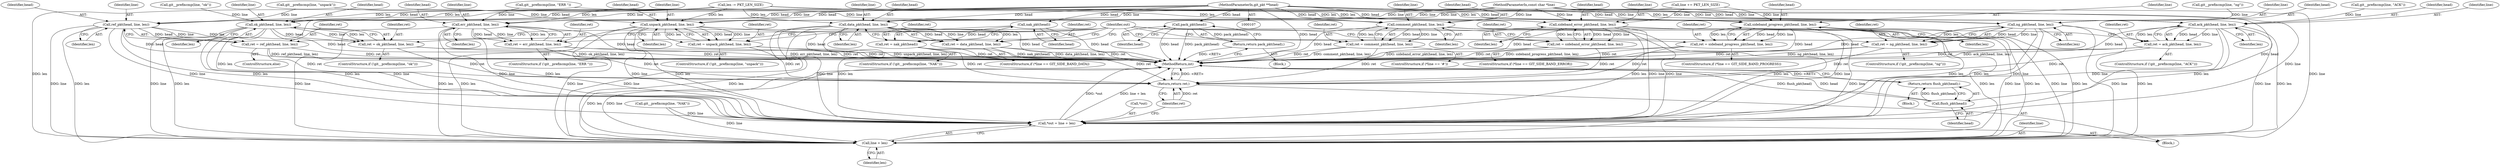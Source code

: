 digraph "0_libgit2_2fdef641fd0dd2828bd948234ae86de75221a11a@pointer" {
"1000108" [label="(MethodParameterIn,git_pkt **head)"];
"1000150" [label="(Call,pack_pkt(head))"];
"1000149" [label="(Return,return pack_pkt(head);)"];
"1000206" [label="(Call,flush_pkt(head))"];
"1000205" [label="(Return,return flush_pkt(head);)"];
"1000218" [label="(Call,data_pkt(head, line, len))"];
"1000216" [label="(Call,ret = data_pkt(head, line, len))"];
"1000341" [label="(Return,return ret;)"];
"1000335" [label="(Call,*out = line + len)"];
"1000338" [label="(Call,line + len)"];
"1000230" [label="(Call,sideband_progress_pkt(head, line, len))"];
"1000228" [label="(Call,ret = sideband_progress_pkt(head, line, len))"];
"1000242" [label="(Call,sideband_error_pkt(head, line, len))"];
"1000240" [label="(Call,ret = sideband_error_pkt(head, line, len))"];
"1000254" [label="(Call,ack_pkt(head, line, len))"];
"1000252" [label="(Call,ret = ack_pkt(head, line, len))"];
"1000266" [label="(Call,nak_pkt(head))"];
"1000264" [label="(Call,ret = nak_pkt(head))"];
"1000276" [label="(Call,err_pkt(head, line, len))"];
"1000274" [label="(Call,ret = err_pkt(head, line, len))"];
"1000288" [label="(Call,comment_pkt(head, line, len))"];
"1000286" [label="(Call,ret = comment_pkt(head, line, len))"];
"1000300" [label="(Call,ok_pkt(head, line, len))"];
"1000298" [label="(Call,ret = ok_pkt(head, line, len))"];
"1000312" [label="(Call,ng_pkt(head, line, len))"];
"1000310" [label="(Call,ret = ng_pkt(head, line, len))"];
"1000324" [label="(Call,unpack_pkt(head, line, len))"];
"1000322" [label="(Call,ret = unpack_pkt(head, line, len))"];
"1000331" [label="(Call,ref_pkt(head, line, len))"];
"1000329" [label="(Call,ret = ref_pkt(head, line, len))"];
"1000241" [label="(Identifier,ret)"];
"1000275" [label="(Identifier,ret)"];
"1000279" [label="(Identifier,len)"];
"1000277" [label="(Identifier,head)"];
"1000252" [label="(Call,ret = ack_pkt(head, line, len))"];
"1000264" [label="(Call,ret = nak_pkt(head))"];
"1000257" [label="(Identifier,len)"];
"1000335" [label="(Call,*out = line + len)"];
"1000302" [label="(Identifier,line)"];
"1000233" [label="(Identifier,len)"];
"1000301" [label="(Identifier,head)"];
"1000332" [label="(Identifier,head)"];
"1000298" [label="(Call,ret = ok_pkt(head, line, len))"];
"1000312" [label="(Call,ng_pkt(head, line, len))"];
"1000109" [label="(MethodParameterIn,const char *line)"];
"1000325" [label="(Identifier,head)"];
"1000322" [label="(Call,ret = unpack_pkt(head, line, len))"];
"1000339" [label="(Identifier,line)"];
"1000299" [label="(Identifier,ret)"];
"1000330" [label="(Identifier,ret)"];
"1000336" [label="(Call,*out)"];
"1000265" [label="(Identifier,ret)"];
"1000329" [label="(Call,ret = ref_pkt(head, line, len))"];
"1000324" [label="(Call,unpack_pkt(head, line, len))"];
"1000286" [label="(Call,ret = comment_pkt(head, line, len))"];
"1000253" [label="(Identifier,ret)"];
"1000333" [label="(Identifier,line)"];
"1000230" [label="(Call,sideband_progress_pkt(head, line, len))"];
"1000261" [label="(Call,git__prefixcmp(line, \"NAK\"))"];
"1000217" [label="(Identifier,ret)"];
"1000327" [label="(Identifier,len)"];
"1000341" [label="(Return,return ret;)"];
"1000229" [label="(Identifier,ret)"];
"1000259" [label="(ControlStructure,if (!git__prefixcmp(line, \"NAK\")))"];
"1000235" [label="(ControlStructure,if (*line == GIT_SIDE_BAND_ERROR))"];
"1000323" [label="(Identifier,ret)"];
"1000245" [label="(Identifier,len)"];
"1000242" [label="(Call,sideband_error_pkt(head, line, len))"];
"1000326" [label="(Identifier,line)"];
"1000228" [label="(Call,ret = sideband_progress_pkt(head, line, len))"];
"1000300" [label="(Call,ok_pkt(head, line, len))"];
"1000287" [label="(Identifier,ret)"];
"1000303" [label="(Identifier,len)"];
"1000232" [label="(Identifier,line)"];
"1000334" [label="(Identifier,len)"];
"1000305" [label="(ControlStructure,if (!git__prefixcmp(line, \"ng\")))"];
"1000216" [label="(Call,ret = data_pkt(head, line, len))"];
"1000151" [label="(Identifier,head)"];
"1000143" [label="(Block,)"];
"1000267" [label="(Identifier,head)"];
"1000254" [label="(Call,ack_pkt(head, line, len))"];
"1000291" [label="(Identifier,len)"];
"1000200" [label="(Block,)"];
"1000343" [label="(MethodReturn,int)"];
"1000342" [label="(Identifier,ret)"];
"1000314" [label="(Identifier,line)"];
"1000337" [label="(Identifier,out)"];
"1000269" [label="(ControlStructure,if (!git__prefixcmp(line, \"ERR \")))"];
"1000266" [label="(Call,nak_pkt(head))"];
"1000211" [label="(ControlStructure,if (*line == GIT_SIDE_BAND_DATA))"];
"1000240" [label="(Call,ret = sideband_error_pkt(head, line, len))"];
"1000315" [label="(Identifier,len)"];
"1000108" [label="(MethodParameterIn,git_pkt **head)"];
"1000244" [label="(Identifier,line)"];
"1000290" [label="(Identifier,line)"];
"1000112" [label="(Block,)"];
"1000271" [label="(Call,git__prefixcmp(line, \"ERR \"))"];
"1000149" [label="(Return,return pack_pkt(head);)"];
"1000293" [label="(ControlStructure,if (!git__prefixcmp(line, \"ok\")))"];
"1000223" [label="(ControlStructure,if (*line == GIT_SIDE_BAND_PROGRESS))"];
"1000207" [label="(Identifier,head)"];
"1000276" [label="(Call,err_pkt(head, line, len))"];
"1000255" [label="(Identifier,head)"];
"1000288" [label="(Call,comment_pkt(head, line, len))"];
"1000338" [label="(Call,line + len)"];
"1000289" [label="(Identifier,head)"];
"1000220" [label="(Identifier,line)"];
"1000150" [label="(Call,pack_pkt(head))"];
"1000218" [label="(Call,data_pkt(head, line, len))"];
"1000313" [label="(Identifier,head)"];
"1000295" [label="(Call,git__prefixcmp(line, \"ok\"))"];
"1000247" [label="(ControlStructure,if (!git__prefixcmp(line, \"ACK\")))"];
"1000256" [label="(Identifier,line)"];
"1000219" [label="(Identifier,head)"];
"1000311" [label="(Identifier,ret)"];
"1000178" [label="(Call,line += PKT_LEN_SIZE)"];
"1000281" [label="(ControlStructure,if (*line == '#'))"];
"1000205" [label="(Return,return flush_pkt(head);)"];
"1000328" [label="(ControlStructure,else)"];
"1000249" [label="(Call,git__prefixcmp(line, \"ACK\"))"];
"1000221" [label="(Identifier,len)"];
"1000231" [label="(Identifier,head)"];
"1000206" [label="(Call,flush_pkt(head))"];
"1000331" [label="(Call,ref_pkt(head, line, len))"];
"1000319" [label="(Call,git__prefixcmp(line, \"unpack\"))"];
"1000243" [label="(Identifier,head)"];
"1000340" [label="(Identifier,len)"];
"1000317" [label="(ControlStructure,if (!git__prefixcmp(line, \"unpack\")))"];
"1000208" [label="(Call,len -= PKT_LEN_SIZE)"];
"1000278" [label="(Identifier,line)"];
"1000307" [label="(Call,git__prefixcmp(line, \"ng\"))"];
"1000274" [label="(Call,ret = err_pkt(head, line, len))"];
"1000310" [label="(Call,ret = ng_pkt(head, line, len))"];
"1000108" -> "1000107"  [label="AST: "];
"1000108" -> "1000343"  [label="DDG: head"];
"1000108" -> "1000150"  [label="DDG: head"];
"1000108" -> "1000206"  [label="DDG: head"];
"1000108" -> "1000218"  [label="DDG: head"];
"1000108" -> "1000230"  [label="DDG: head"];
"1000108" -> "1000242"  [label="DDG: head"];
"1000108" -> "1000254"  [label="DDG: head"];
"1000108" -> "1000266"  [label="DDG: head"];
"1000108" -> "1000276"  [label="DDG: head"];
"1000108" -> "1000288"  [label="DDG: head"];
"1000108" -> "1000300"  [label="DDG: head"];
"1000108" -> "1000312"  [label="DDG: head"];
"1000108" -> "1000324"  [label="DDG: head"];
"1000108" -> "1000331"  [label="DDG: head"];
"1000150" -> "1000149"  [label="AST: "];
"1000150" -> "1000151"  [label="CFG: "];
"1000151" -> "1000150"  [label="AST: "];
"1000149" -> "1000150"  [label="CFG: "];
"1000150" -> "1000343"  [label="DDG: head"];
"1000150" -> "1000343"  [label="DDG: pack_pkt(head)"];
"1000150" -> "1000149"  [label="DDG: pack_pkt(head)"];
"1000149" -> "1000143"  [label="AST: "];
"1000343" -> "1000149"  [label="CFG: "];
"1000149" -> "1000343"  [label="DDG: <RET>"];
"1000206" -> "1000205"  [label="AST: "];
"1000206" -> "1000207"  [label="CFG: "];
"1000207" -> "1000206"  [label="AST: "];
"1000205" -> "1000206"  [label="CFG: "];
"1000206" -> "1000343"  [label="DDG: flush_pkt(head)"];
"1000206" -> "1000343"  [label="DDG: head"];
"1000206" -> "1000205"  [label="DDG: flush_pkt(head)"];
"1000205" -> "1000200"  [label="AST: "];
"1000343" -> "1000205"  [label="CFG: "];
"1000205" -> "1000343"  [label="DDG: <RET>"];
"1000218" -> "1000216"  [label="AST: "];
"1000218" -> "1000221"  [label="CFG: "];
"1000219" -> "1000218"  [label="AST: "];
"1000220" -> "1000218"  [label="AST: "];
"1000221" -> "1000218"  [label="AST: "];
"1000216" -> "1000218"  [label="CFG: "];
"1000218" -> "1000343"  [label="DDG: head"];
"1000218" -> "1000216"  [label="DDG: head"];
"1000218" -> "1000216"  [label="DDG: line"];
"1000218" -> "1000216"  [label="DDG: len"];
"1000178" -> "1000218"  [label="DDG: line"];
"1000109" -> "1000218"  [label="DDG: line"];
"1000208" -> "1000218"  [label="DDG: len"];
"1000218" -> "1000335"  [label="DDG: line"];
"1000218" -> "1000335"  [label="DDG: len"];
"1000218" -> "1000338"  [label="DDG: line"];
"1000218" -> "1000338"  [label="DDG: len"];
"1000216" -> "1000211"  [label="AST: "];
"1000217" -> "1000216"  [label="AST: "];
"1000337" -> "1000216"  [label="CFG: "];
"1000216" -> "1000343"  [label="DDG: ret"];
"1000216" -> "1000343"  [label="DDG: data_pkt(head, line, len)"];
"1000216" -> "1000341"  [label="DDG: ret"];
"1000341" -> "1000112"  [label="AST: "];
"1000341" -> "1000342"  [label="CFG: "];
"1000342" -> "1000341"  [label="AST: "];
"1000343" -> "1000341"  [label="CFG: "];
"1000341" -> "1000343"  [label="DDG: <RET>"];
"1000342" -> "1000341"  [label="DDG: ret"];
"1000274" -> "1000341"  [label="DDG: ret"];
"1000252" -> "1000341"  [label="DDG: ret"];
"1000286" -> "1000341"  [label="DDG: ret"];
"1000298" -> "1000341"  [label="DDG: ret"];
"1000264" -> "1000341"  [label="DDG: ret"];
"1000228" -> "1000341"  [label="DDG: ret"];
"1000329" -> "1000341"  [label="DDG: ret"];
"1000322" -> "1000341"  [label="DDG: ret"];
"1000240" -> "1000341"  [label="DDG: ret"];
"1000310" -> "1000341"  [label="DDG: ret"];
"1000335" -> "1000112"  [label="AST: "];
"1000335" -> "1000338"  [label="CFG: "];
"1000336" -> "1000335"  [label="AST: "];
"1000338" -> "1000335"  [label="AST: "];
"1000342" -> "1000335"  [label="CFG: "];
"1000335" -> "1000343"  [label="DDG: *out"];
"1000335" -> "1000343"  [label="DDG: line + len"];
"1000324" -> "1000335"  [label="DDG: line"];
"1000324" -> "1000335"  [label="DDG: len"];
"1000331" -> "1000335"  [label="DDG: line"];
"1000331" -> "1000335"  [label="DDG: len"];
"1000288" -> "1000335"  [label="DDG: line"];
"1000288" -> "1000335"  [label="DDG: len"];
"1000261" -> "1000335"  [label="DDG: line"];
"1000230" -> "1000335"  [label="DDG: line"];
"1000230" -> "1000335"  [label="DDG: len"];
"1000242" -> "1000335"  [label="DDG: line"];
"1000242" -> "1000335"  [label="DDG: len"];
"1000254" -> "1000335"  [label="DDG: line"];
"1000254" -> "1000335"  [label="DDG: len"];
"1000312" -> "1000335"  [label="DDG: line"];
"1000312" -> "1000335"  [label="DDG: len"];
"1000300" -> "1000335"  [label="DDG: line"];
"1000300" -> "1000335"  [label="DDG: len"];
"1000276" -> "1000335"  [label="DDG: line"];
"1000276" -> "1000335"  [label="DDG: len"];
"1000109" -> "1000335"  [label="DDG: line"];
"1000208" -> "1000335"  [label="DDG: len"];
"1000338" -> "1000340"  [label="CFG: "];
"1000339" -> "1000338"  [label="AST: "];
"1000340" -> "1000338"  [label="AST: "];
"1000338" -> "1000343"  [label="DDG: line"];
"1000338" -> "1000343"  [label="DDG: len"];
"1000324" -> "1000338"  [label="DDG: line"];
"1000324" -> "1000338"  [label="DDG: len"];
"1000331" -> "1000338"  [label="DDG: line"];
"1000331" -> "1000338"  [label="DDG: len"];
"1000288" -> "1000338"  [label="DDG: line"];
"1000288" -> "1000338"  [label="DDG: len"];
"1000261" -> "1000338"  [label="DDG: line"];
"1000230" -> "1000338"  [label="DDG: line"];
"1000230" -> "1000338"  [label="DDG: len"];
"1000242" -> "1000338"  [label="DDG: line"];
"1000242" -> "1000338"  [label="DDG: len"];
"1000254" -> "1000338"  [label="DDG: line"];
"1000254" -> "1000338"  [label="DDG: len"];
"1000312" -> "1000338"  [label="DDG: line"];
"1000312" -> "1000338"  [label="DDG: len"];
"1000300" -> "1000338"  [label="DDG: line"];
"1000300" -> "1000338"  [label="DDG: len"];
"1000276" -> "1000338"  [label="DDG: line"];
"1000276" -> "1000338"  [label="DDG: len"];
"1000109" -> "1000338"  [label="DDG: line"];
"1000208" -> "1000338"  [label="DDG: len"];
"1000230" -> "1000228"  [label="AST: "];
"1000230" -> "1000233"  [label="CFG: "];
"1000231" -> "1000230"  [label="AST: "];
"1000232" -> "1000230"  [label="AST: "];
"1000233" -> "1000230"  [label="AST: "];
"1000228" -> "1000230"  [label="CFG: "];
"1000230" -> "1000343"  [label="DDG: head"];
"1000230" -> "1000228"  [label="DDG: head"];
"1000230" -> "1000228"  [label="DDG: line"];
"1000230" -> "1000228"  [label="DDG: len"];
"1000178" -> "1000230"  [label="DDG: line"];
"1000109" -> "1000230"  [label="DDG: line"];
"1000208" -> "1000230"  [label="DDG: len"];
"1000228" -> "1000223"  [label="AST: "];
"1000229" -> "1000228"  [label="AST: "];
"1000337" -> "1000228"  [label="CFG: "];
"1000228" -> "1000343"  [label="DDG: ret"];
"1000228" -> "1000343"  [label="DDG: sideband_progress_pkt(head, line, len)"];
"1000242" -> "1000240"  [label="AST: "];
"1000242" -> "1000245"  [label="CFG: "];
"1000243" -> "1000242"  [label="AST: "];
"1000244" -> "1000242"  [label="AST: "];
"1000245" -> "1000242"  [label="AST: "];
"1000240" -> "1000242"  [label="CFG: "];
"1000242" -> "1000343"  [label="DDG: head"];
"1000242" -> "1000240"  [label="DDG: head"];
"1000242" -> "1000240"  [label="DDG: line"];
"1000242" -> "1000240"  [label="DDG: len"];
"1000178" -> "1000242"  [label="DDG: line"];
"1000109" -> "1000242"  [label="DDG: line"];
"1000208" -> "1000242"  [label="DDG: len"];
"1000240" -> "1000235"  [label="AST: "];
"1000241" -> "1000240"  [label="AST: "];
"1000337" -> "1000240"  [label="CFG: "];
"1000240" -> "1000343"  [label="DDG: sideband_error_pkt(head, line, len)"];
"1000240" -> "1000343"  [label="DDG: ret"];
"1000254" -> "1000252"  [label="AST: "];
"1000254" -> "1000257"  [label="CFG: "];
"1000255" -> "1000254"  [label="AST: "];
"1000256" -> "1000254"  [label="AST: "];
"1000257" -> "1000254"  [label="AST: "];
"1000252" -> "1000254"  [label="CFG: "];
"1000254" -> "1000343"  [label="DDG: head"];
"1000254" -> "1000252"  [label="DDG: head"];
"1000254" -> "1000252"  [label="DDG: line"];
"1000254" -> "1000252"  [label="DDG: len"];
"1000249" -> "1000254"  [label="DDG: line"];
"1000109" -> "1000254"  [label="DDG: line"];
"1000208" -> "1000254"  [label="DDG: len"];
"1000252" -> "1000247"  [label="AST: "];
"1000253" -> "1000252"  [label="AST: "];
"1000337" -> "1000252"  [label="CFG: "];
"1000252" -> "1000343"  [label="DDG: ret"];
"1000252" -> "1000343"  [label="DDG: ack_pkt(head, line, len)"];
"1000266" -> "1000264"  [label="AST: "];
"1000266" -> "1000267"  [label="CFG: "];
"1000267" -> "1000266"  [label="AST: "];
"1000264" -> "1000266"  [label="CFG: "];
"1000266" -> "1000343"  [label="DDG: head"];
"1000266" -> "1000264"  [label="DDG: head"];
"1000264" -> "1000259"  [label="AST: "];
"1000265" -> "1000264"  [label="AST: "];
"1000337" -> "1000264"  [label="CFG: "];
"1000264" -> "1000343"  [label="DDG: ret"];
"1000264" -> "1000343"  [label="DDG: nak_pkt(head)"];
"1000276" -> "1000274"  [label="AST: "];
"1000276" -> "1000279"  [label="CFG: "];
"1000277" -> "1000276"  [label="AST: "];
"1000278" -> "1000276"  [label="AST: "];
"1000279" -> "1000276"  [label="AST: "];
"1000274" -> "1000276"  [label="CFG: "];
"1000276" -> "1000343"  [label="DDG: head"];
"1000276" -> "1000274"  [label="DDG: head"];
"1000276" -> "1000274"  [label="DDG: line"];
"1000276" -> "1000274"  [label="DDG: len"];
"1000271" -> "1000276"  [label="DDG: line"];
"1000109" -> "1000276"  [label="DDG: line"];
"1000208" -> "1000276"  [label="DDG: len"];
"1000274" -> "1000269"  [label="AST: "];
"1000275" -> "1000274"  [label="AST: "];
"1000337" -> "1000274"  [label="CFG: "];
"1000274" -> "1000343"  [label="DDG: ret"];
"1000274" -> "1000343"  [label="DDG: err_pkt(head, line, len)"];
"1000288" -> "1000286"  [label="AST: "];
"1000288" -> "1000291"  [label="CFG: "];
"1000289" -> "1000288"  [label="AST: "];
"1000290" -> "1000288"  [label="AST: "];
"1000291" -> "1000288"  [label="AST: "];
"1000286" -> "1000288"  [label="CFG: "];
"1000288" -> "1000343"  [label="DDG: head"];
"1000288" -> "1000286"  [label="DDG: head"];
"1000288" -> "1000286"  [label="DDG: line"];
"1000288" -> "1000286"  [label="DDG: len"];
"1000271" -> "1000288"  [label="DDG: line"];
"1000109" -> "1000288"  [label="DDG: line"];
"1000208" -> "1000288"  [label="DDG: len"];
"1000286" -> "1000281"  [label="AST: "];
"1000287" -> "1000286"  [label="AST: "];
"1000337" -> "1000286"  [label="CFG: "];
"1000286" -> "1000343"  [label="DDG: ret"];
"1000286" -> "1000343"  [label="DDG: comment_pkt(head, line, len)"];
"1000300" -> "1000298"  [label="AST: "];
"1000300" -> "1000303"  [label="CFG: "];
"1000301" -> "1000300"  [label="AST: "];
"1000302" -> "1000300"  [label="AST: "];
"1000303" -> "1000300"  [label="AST: "];
"1000298" -> "1000300"  [label="CFG: "];
"1000300" -> "1000343"  [label="DDG: head"];
"1000300" -> "1000298"  [label="DDG: head"];
"1000300" -> "1000298"  [label="DDG: line"];
"1000300" -> "1000298"  [label="DDG: len"];
"1000295" -> "1000300"  [label="DDG: line"];
"1000109" -> "1000300"  [label="DDG: line"];
"1000208" -> "1000300"  [label="DDG: len"];
"1000298" -> "1000293"  [label="AST: "];
"1000299" -> "1000298"  [label="AST: "];
"1000337" -> "1000298"  [label="CFG: "];
"1000298" -> "1000343"  [label="DDG: ret"];
"1000298" -> "1000343"  [label="DDG: ok_pkt(head, line, len)"];
"1000312" -> "1000310"  [label="AST: "];
"1000312" -> "1000315"  [label="CFG: "];
"1000313" -> "1000312"  [label="AST: "];
"1000314" -> "1000312"  [label="AST: "];
"1000315" -> "1000312"  [label="AST: "];
"1000310" -> "1000312"  [label="CFG: "];
"1000312" -> "1000343"  [label="DDG: head"];
"1000312" -> "1000310"  [label="DDG: head"];
"1000312" -> "1000310"  [label="DDG: line"];
"1000312" -> "1000310"  [label="DDG: len"];
"1000307" -> "1000312"  [label="DDG: line"];
"1000109" -> "1000312"  [label="DDG: line"];
"1000208" -> "1000312"  [label="DDG: len"];
"1000310" -> "1000305"  [label="AST: "];
"1000311" -> "1000310"  [label="AST: "];
"1000337" -> "1000310"  [label="CFG: "];
"1000310" -> "1000343"  [label="DDG: ng_pkt(head, line, len)"];
"1000310" -> "1000343"  [label="DDG: ret"];
"1000324" -> "1000322"  [label="AST: "];
"1000324" -> "1000327"  [label="CFG: "];
"1000325" -> "1000324"  [label="AST: "];
"1000326" -> "1000324"  [label="AST: "];
"1000327" -> "1000324"  [label="AST: "];
"1000322" -> "1000324"  [label="CFG: "];
"1000324" -> "1000343"  [label="DDG: head"];
"1000324" -> "1000322"  [label="DDG: head"];
"1000324" -> "1000322"  [label="DDG: line"];
"1000324" -> "1000322"  [label="DDG: len"];
"1000319" -> "1000324"  [label="DDG: line"];
"1000109" -> "1000324"  [label="DDG: line"];
"1000208" -> "1000324"  [label="DDG: len"];
"1000322" -> "1000317"  [label="AST: "];
"1000323" -> "1000322"  [label="AST: "];
"1000337" -> "1000322"  [label="CFG: "];
"1000322" -> "1000343"  [label="DDG: unpack_pkt(head, line, len)"];
"1000322" -> "1000343"  [label="DDG: ret"];
"1000331" -> "1000329"  [label="AST: "];
"1000331" -> "1000334"  [label="CFG: "];
"1000332" -> "1000331"  [label="AST: "];
"1000333" -> "1000331"  [label="AST: "];
"1000334" -> "1000331"  [label="AST: "];
"1000329" -> "1000331"  [label="CFG: "];
"1000331" -> "1000343"  [label="DDG: head"];
"1000331" -> "1000329"  [label="DDG: head"];
"1000331" -> "1000329"  [label="DDG: line"];
"1000331" -> "1000329"  [label="DDG: len"];
"1000319" -> "1000331"  [label="DDG: line"];
"1000109" -> "1000331"  [label="DDG: line"];
"1000208" -> "1000331"  [label="DDG: len"];
"1000329" -> "1000328"  [label="AST: "];
"1000330" -> "1000329"  [label="AST: "];
"1000337" -> "1000329"  [label="CFG: "];
"1000329" -> "1000343"  [label="DDG: ref_pkt(head, line, len)"];
"1000329" -> "1000343"  [label="DDG: ret"];
}
